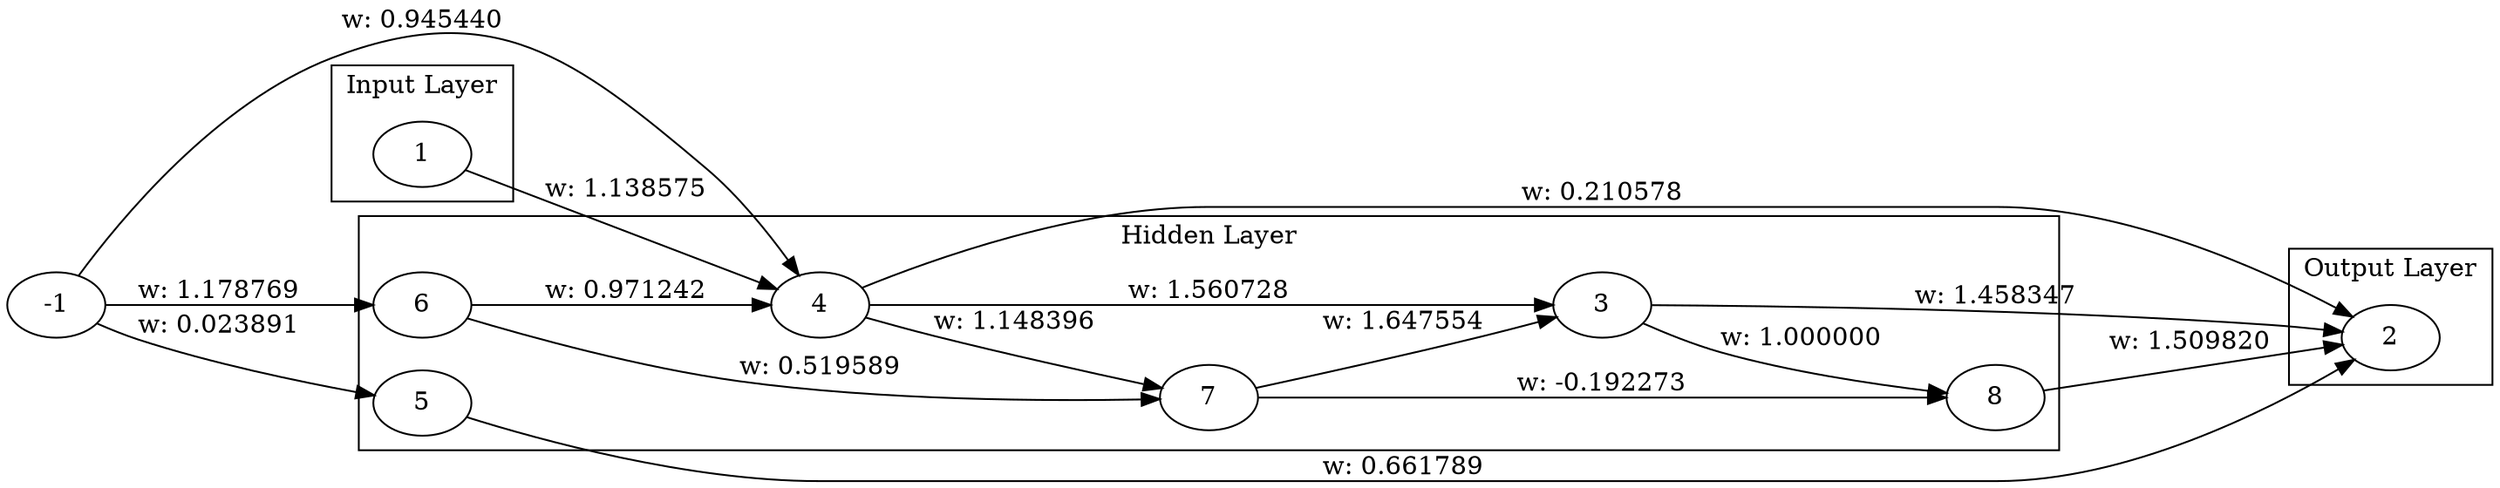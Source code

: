 digraph Genome {
  rankdir=LR;
  subgraph cluster_0 {
    label="Input Layer";
    1;
  }
  subgraph cluster_1 {
    label="Hidden Layer";
    3;
    4;
    5;
    6;
    7;
    8;
  }
  subgraph cluster_2 {
    label="Output Layer";
    2;
  }
  3 -> 2 [label="w: 1.458347"];
  1 -> 4 [label="w: 1.138575"];
  4 -> 3 [label="w: 1.560728"];
  -1 -> 5 [label="w: 0.023891"];
  5 -> 2 [label="w: 0.661789"];
  -1 -> 4 [label="w: 0.945440"];
  -1 -> 6 [label="w: 1.178769"];
  6 -> 4 [label="w: 0.971242"];
  4 -> 7 [label="w: 1.148396"];
  7 -> 3 [label="w: 1.647554"];
  6 -> 7 [label="w: 0.519589"];
  4 -> 2 [label="w: 0.210578"];
  3 -> 8 [label="w: 1.000000"];
  8 -> 2 [label="w: 1.509820"];
  7 -> 8 [label="w: -0.192273"];
}
